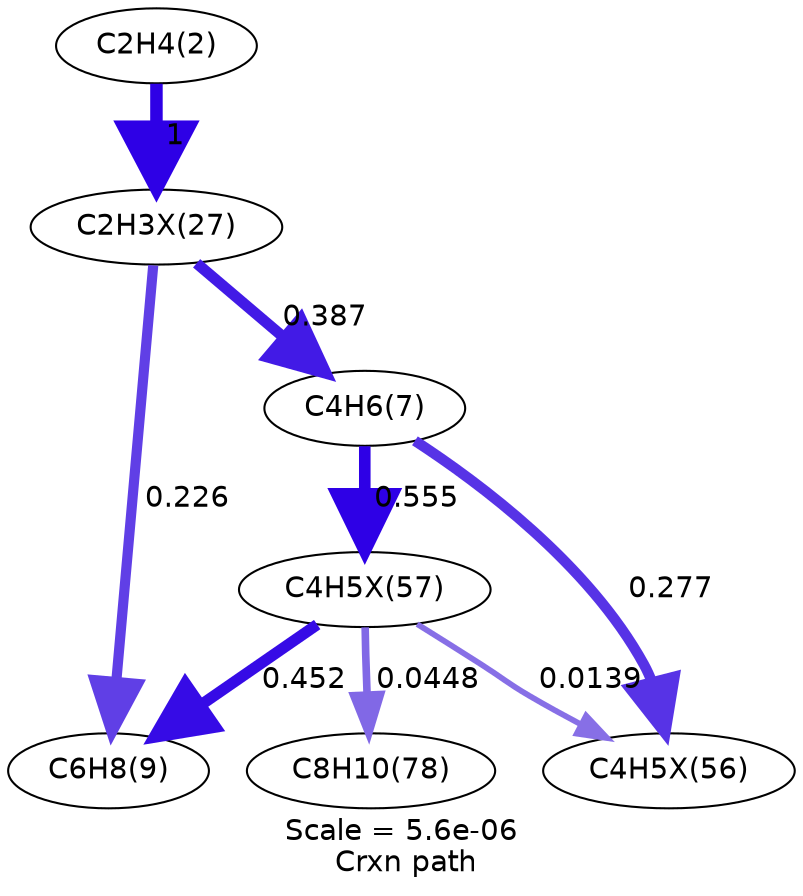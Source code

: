 digraph reaction_paths {
center=1;
s5 -> s56[fontname="Helvetica", style="setlinewidth(6)", arrowsize=3, color="0.7, 1.5, 0.9"
, label=" 1"];
s56 -> s8[fontname="Helvetica", style="setlinewidth(5.28)", arrowsize=2.64, color="0.7, 0.887, 0.9"
, label=" 0.387"];
s56 -> s9[fontname="Helvetica", style="setlinewidth(4.88)", arrowsize=2.44, color="0.7, 0.726, 0.9"
, label=" 0.226"];
s8 -> s65[fontname="Helvetica", style="setlinewidth(5.56)", arrowsize=2.78, color="0.7, 1.05, 0.9"
, label=" 0.555"];
s8 -> s64[fontname="Helvetica", style="setlinewidth(5.03)", arrowsize=2.52, color="0.7, 0.777, 0.9"
, label=" 0.277"];
s65 -> s9[fontname="Helvetica", style="setlinewidth(5.4)", arrowsize=2.7, color="0.7, 0.952, 0.9"
, label=" 0.452"];
s65 -> s64[fontname="Helvetica", style="setlinewidth(2.77)", arrowsize=1.39, color="0.7, 0.514, 0.9"
, label=" 0.0139"];
s65 -> s12[fontname="Helvetica", style="setlinewidth(3.66)", arrowsize=1.83, color="0.7, 0.545, 0.9"
, label=" 0.0448"];
s5 [ fontname="Helvetica", label="C2H4(2)"];
s8 [ fontname="Helvetica", label="C4H6(7)"];
s9 [ fontname="Helvetica", label="C6H8(9)"];
s12 [ fontname="Helvetica", label="C8H10(78)"];
s56 [ fontname="Helvetica", label="C2H3X(27)"];
s64 [ fontname="Helvetica", label="C4H5X(56)"];
s65 [ fontname="Helvetica", label="C4H5X(57)"];
 label = "Scale = 5.6e-06\l Crxn path";
 fontname = "Helvetica";
}
